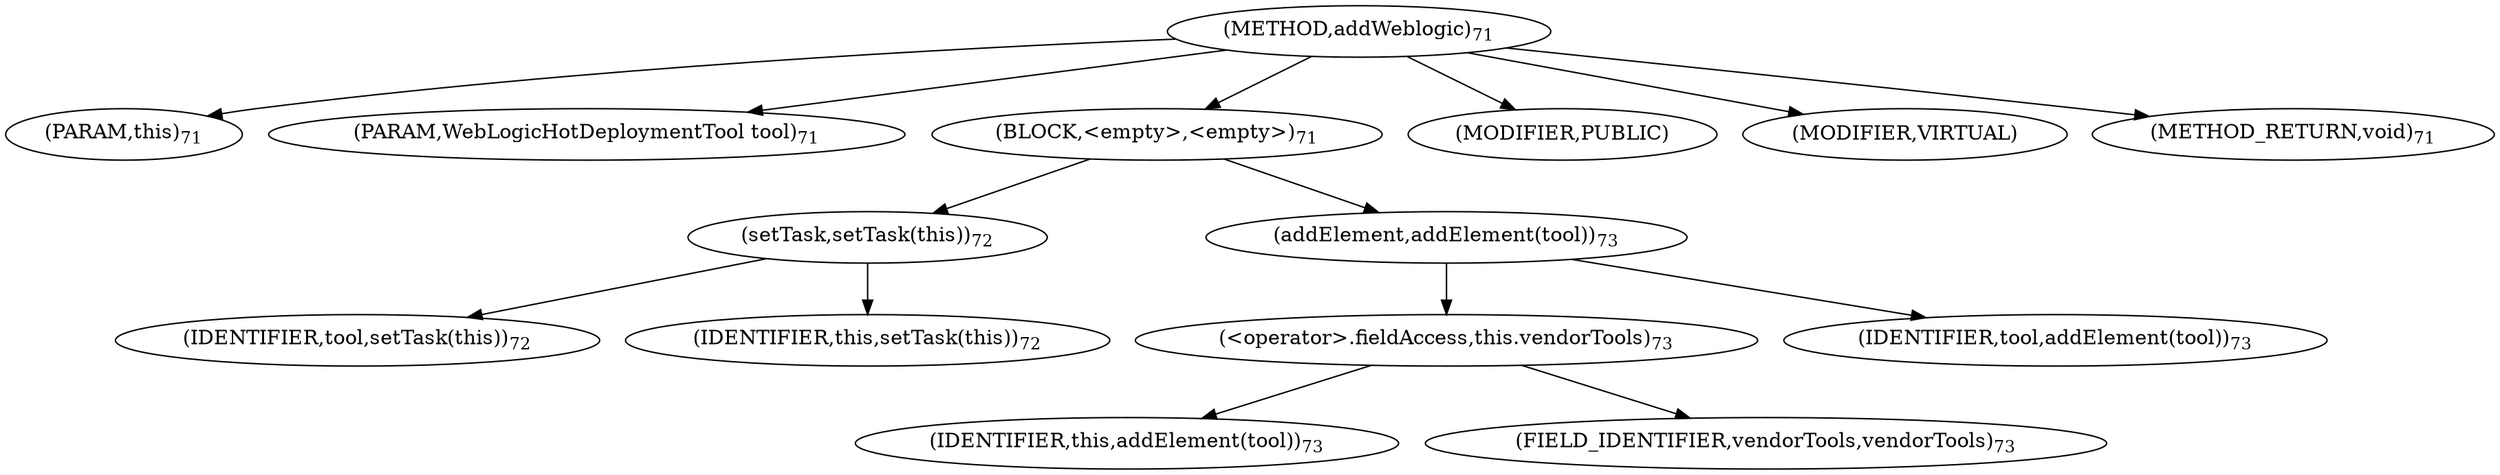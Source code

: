 digraph "addWeblogic" {  
"43" [label = <(METHOD,addWeblogic)<SUB>71</SUB>> ]
"6" [label = <(PARAM,this)<SUB>71</SUB>> ]
"44" [label = <(PARAM,WebLogicHotDeploymentTool tool)<SUB>71</SUB>> ]
"45" [label = <(BLOCK,&lt;empty&gt;,&lt;empty&gt;)<SUB>71</SUB>> ]
"46" [label = <(setTask,setTask(this))<SUB>72</SUB>> ]
"47" [label = <(IDENTIFIER,tool,setTask(this))<SUB>72</SUB>> ]
"5" [label = <(IDENTIFIER,this,setTask(this))<SUB>72</SUB>> ]
"48" [label = <(addElement,addElement(tool))<SUB>73</SUB>> ]
"49" [label = <(&lt;operator&gt;.fieldAccess,this.vendorTools)<SUB>73</SUB>> ]
"50" [label = <(IDENTIFIER,this,addElement(tool))<SUB>73</SUB>> ]
"51" [label = <(FIELD_IDENTIFIER,vendorTools,vendorTools)<SUB>73</SUB>> ]
"52" [label = <(IDENTIFIER,tool,addElement(tool))<SUB>73</SUB>> ]
"53" [label = <(MODIFIER,PUBLIC)> ]
"54" [label = <(MODIFIER,VIRTUAL)> ]
"55" [label = <(METHOD_RETURN,void)<SUB>71</SUB>> ]
  "43" -> "6" 
  "43" -> "44" 
  "43" -> "45" 
  "43" -> "53" 
  "43" -> "54" 
  "43" -> "55" 
  "45" -> "46" 
  "45" -> "48" 
  "46" -> "47" 
  "46" -> "5" 
  "48" -> "49" 
  "48" -> "52" 
  "49" -> "50" 
  "49" -> "51" 
}
